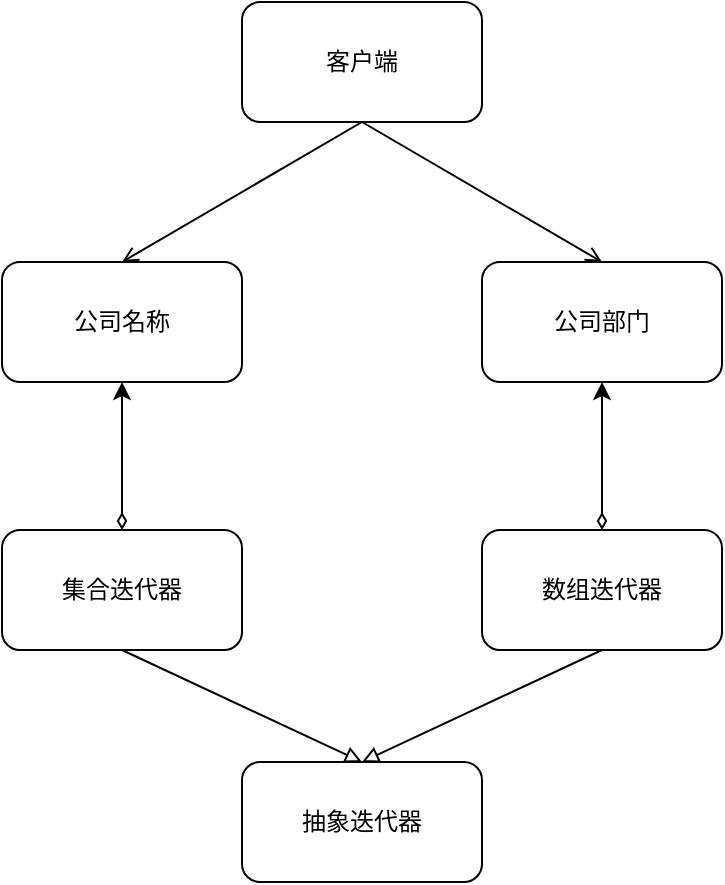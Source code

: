 <mxfile version="10.6.7" type="device"><diagram id="EvMxDln4K6GQvHI2I_P8" name="第 1 页"><mxGraphModel dx="730" dy="557" grid="1" gridSize="10" guides="1" tooltips="1" connect="1" arrows="1" fold="1" page="1" pageScale="1" pageWidth="827" pageHeight="1169" math="0" shadow="0"><root><mxCell id="0"/><mxCell id="1" parent="0"/><mxCell id="x-GwQZzEm5Yu_SDXXqz0-1" value="公司名称" style="rounded=1;whiteSpace=wrap;html=1;" vertex="1" parent="1"><mxGeometry x="200" y="170" width="120" height="60" as="geometry"/></mxCell><mxCell id="x-GwQZzEm5Yu_SDXXqz0-2" value="公司部门" style="rounded=1;whiteSpace=wrap;html=1;" vertex="1" parent="1"><mxGeometry x="440" y="170" width="120" height="60" as="geometry"/></mxCell><mxCell id="x-GwQZzEm5Yu_SDXXqz0-3" value="客户端" style="rounded=1;whiteSpace=wrap;html=1;" vertex="1" parent="1"><mxGeometry x="320" y="40" width="120" height="60" as="geometry"/></mxCell><mxCell id="x-GwQZzEm5Yu_SDXXqz0-8" style="edgeStyle=orthogonalEdgeStyle;rounded=0;orthogonalLoop=1;jettySize=auto;html=1;exitX=0.5;exitY=0;exitDx=0;exitDy=0;entryX=0.5;entryY=1;entryDx=0;entryDy=0;startArrow=diamondThin;startFill=0;" edge="1" parent="1" source="x-GwQZzEm5Yu_SDXXqz0-5" target="x-GwQZzEm5Yu_SDXXqz0-1"><mxGeometry relative="1" as="geometry"/></mxCell><mxCell id="x-GwQZzEm5Yu_SDXXqz0-5" value="集合迭代器" style="rounded=1;whiteSpace=wrap;html=1;" vertex="1" parent="1"><mxGeometry x="200" y="304" width="120" height="60" as="geometry"/></mxCell><mxCell id="x-GwQZzEm5Yu_SDXXqz0-9" style="edgeStyle=orthogonalEdgeStyle;rounded=0;orthogonalLoop=1;jettySize=auto;html=1;exitX=0.5;exitY=0;exitDx=0;exitDy=0;startArrow=diamondThin;startFill=0;" edge="1" parent="1" source="x-GwQZzEm5Yu_SDXXqz0-6" target="x-GwQZzEm5Yu_SDXXqz0-2"><mxGeometry relative="1" as="geometry"/></mxCell><mxCell id="x-GwQZzEm5Yu_SDXXqz0-6" value="数组迭代器" style="rounded=1;whiteSpace=wrap;html=1;" vertex="1" parent="1"><mxGeometry x="440" y="304" width="120" height="60" as="geometry"/></mxCell><mxCell id="x-GwQZzEm5Yu_SDXXqz0-10" value="抽象迭代器" style="rounded=1;whiteSpace=wrap;html=1;" vertex="1" parent="1"><mxGeometry x="320" y="420" width="120" height="60" as="geometry"/></mxCell><mxCell id="x-GwQZzEm5Yu_SDXXqz0-11" value="" style="endArrow=block;html=1;exitX=0.5;exitY=1;exitDx=0;exitDy=0;entryX=0.5;entryY=0;entryDx=0;entryDy=0;endFill=0;" edge="1" parent="1" source="x-GwQZzEm5Yu_SDXXqz0-5" target="x-GwQZzEm5Yu_SDXXqz0-10"><mxGeometry width="50" height="50" relative="1" as="geometry"><mxPoint x="270" y="390" as="sourcePoint"/><mxPoint x="390" y="370" as="targetPoint"/></mxGeometry></mxCell><mxCell id="x-GwQZzEm5Yu_SDXXqz0-12" value="" style="endArrow=block;html=1;exitX=0.5;exitY=1;exitDx=0;exitDy=0;entryX=0.5;entryY=0;entryDx=0;entryDy=0;endFill=0;" edge="1" parent="1" source="x-GwQZzEm5Yu_SDXXqz0-6" target="x-GwQZzEm5Yu_SDXXqz0-10"><mxGeometry width="50" height="50" relative="1" as="geometry"><mxPoint x="579.845" y="364.19" as="sourcePoint"/><mxPoint x="699.845" y="420.741" as="targetPoint"/></mxGeometry></mxCell><mxCell id="x-GwQZzEm5Yu_SDXXqz0-15" value="" style="endArrow=open;html=1;entryX=0.5;entryY=0;entryDx=0;entryDy=0;exitX=0.5;exitY=1;exitDx=0;exitDy=0;endFill=0;" edge="1" parent="1" source="x-GwQZzEm5Yu_SDXXqz0-3" target="x-GwQZzEm5Yu_SDXXqz0-1"><mxGeometry width="50" height="50" relative="1" as="geometry"><mxPoint x="230" y="120" as="sourcePoint"/><mxPoint x="280" y="70" as="targetPoint"/></mxGeometry></mxCell><mxCell id="x-GwQZzEm5Yu_SDXXqz0-16" value="" style="endArrow=open;html=1;entryX=0.5;entryY=0;entryDx=0;entryDy=0;exitX=0.5;exitY=1;exitDx=0;exitDy=0;endFill=0;" edge="1" parent="1" source="x-GwQZzEm5Yu_SDXXqz0-3" target="x-GwQZzEm5Yu_SDXXqz0-2"><mxGeometry width="50" height="50" relative="1" as="geometry"><mxPoint x="629.845" y="35.241" as="sourcePoint"/><mxPoint x="509.845" y="104.897" as="targetPoint"/></mxGeometry></mxCell></root></mxGraphModel></diagram></mxfile>